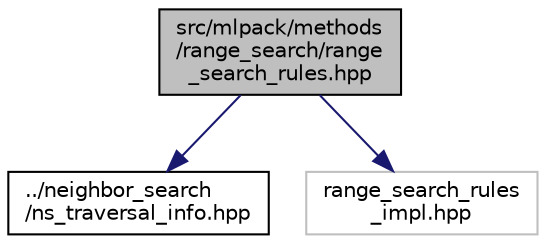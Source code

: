 digraph "src/mlpack/methods/range_search/range_search_rules.hpp"
{
  edge [fontname="Helvetica",fontsize="10",labelfontname="Helvetica",labelfontsize="10"];
  node [fontname="Helvetica",fontsize="10",shape=record];
  Node1 [label="src/mlpack/methods\l/range_search/range\l_search_rules.hpp",height=0.2,width=0.4,color="black", fillcolor="grey75", style="filled" fontcolor="black"];
  Node1 -> Node2 [color="midnightblue",fontsize="10",style="solid",fontname="Helvetica"];
  Node2 [label="../neighbor_search\l/ns_traversal_info.hpp",height=0.2,width=0.4,color="black", fillcolor="white", style="filled",URL="$ns__traversal__info_8hpp.html"];
  Node1 -> Node3 [color="midnightblue",fontsize="10",style="solid",fontname="Helvetica"];
  Node3 [label="range_search_rules\l_impl.hpp",height=0.2,width=0.4,color="grey75", fillcolor="white", style="filled"];
}
